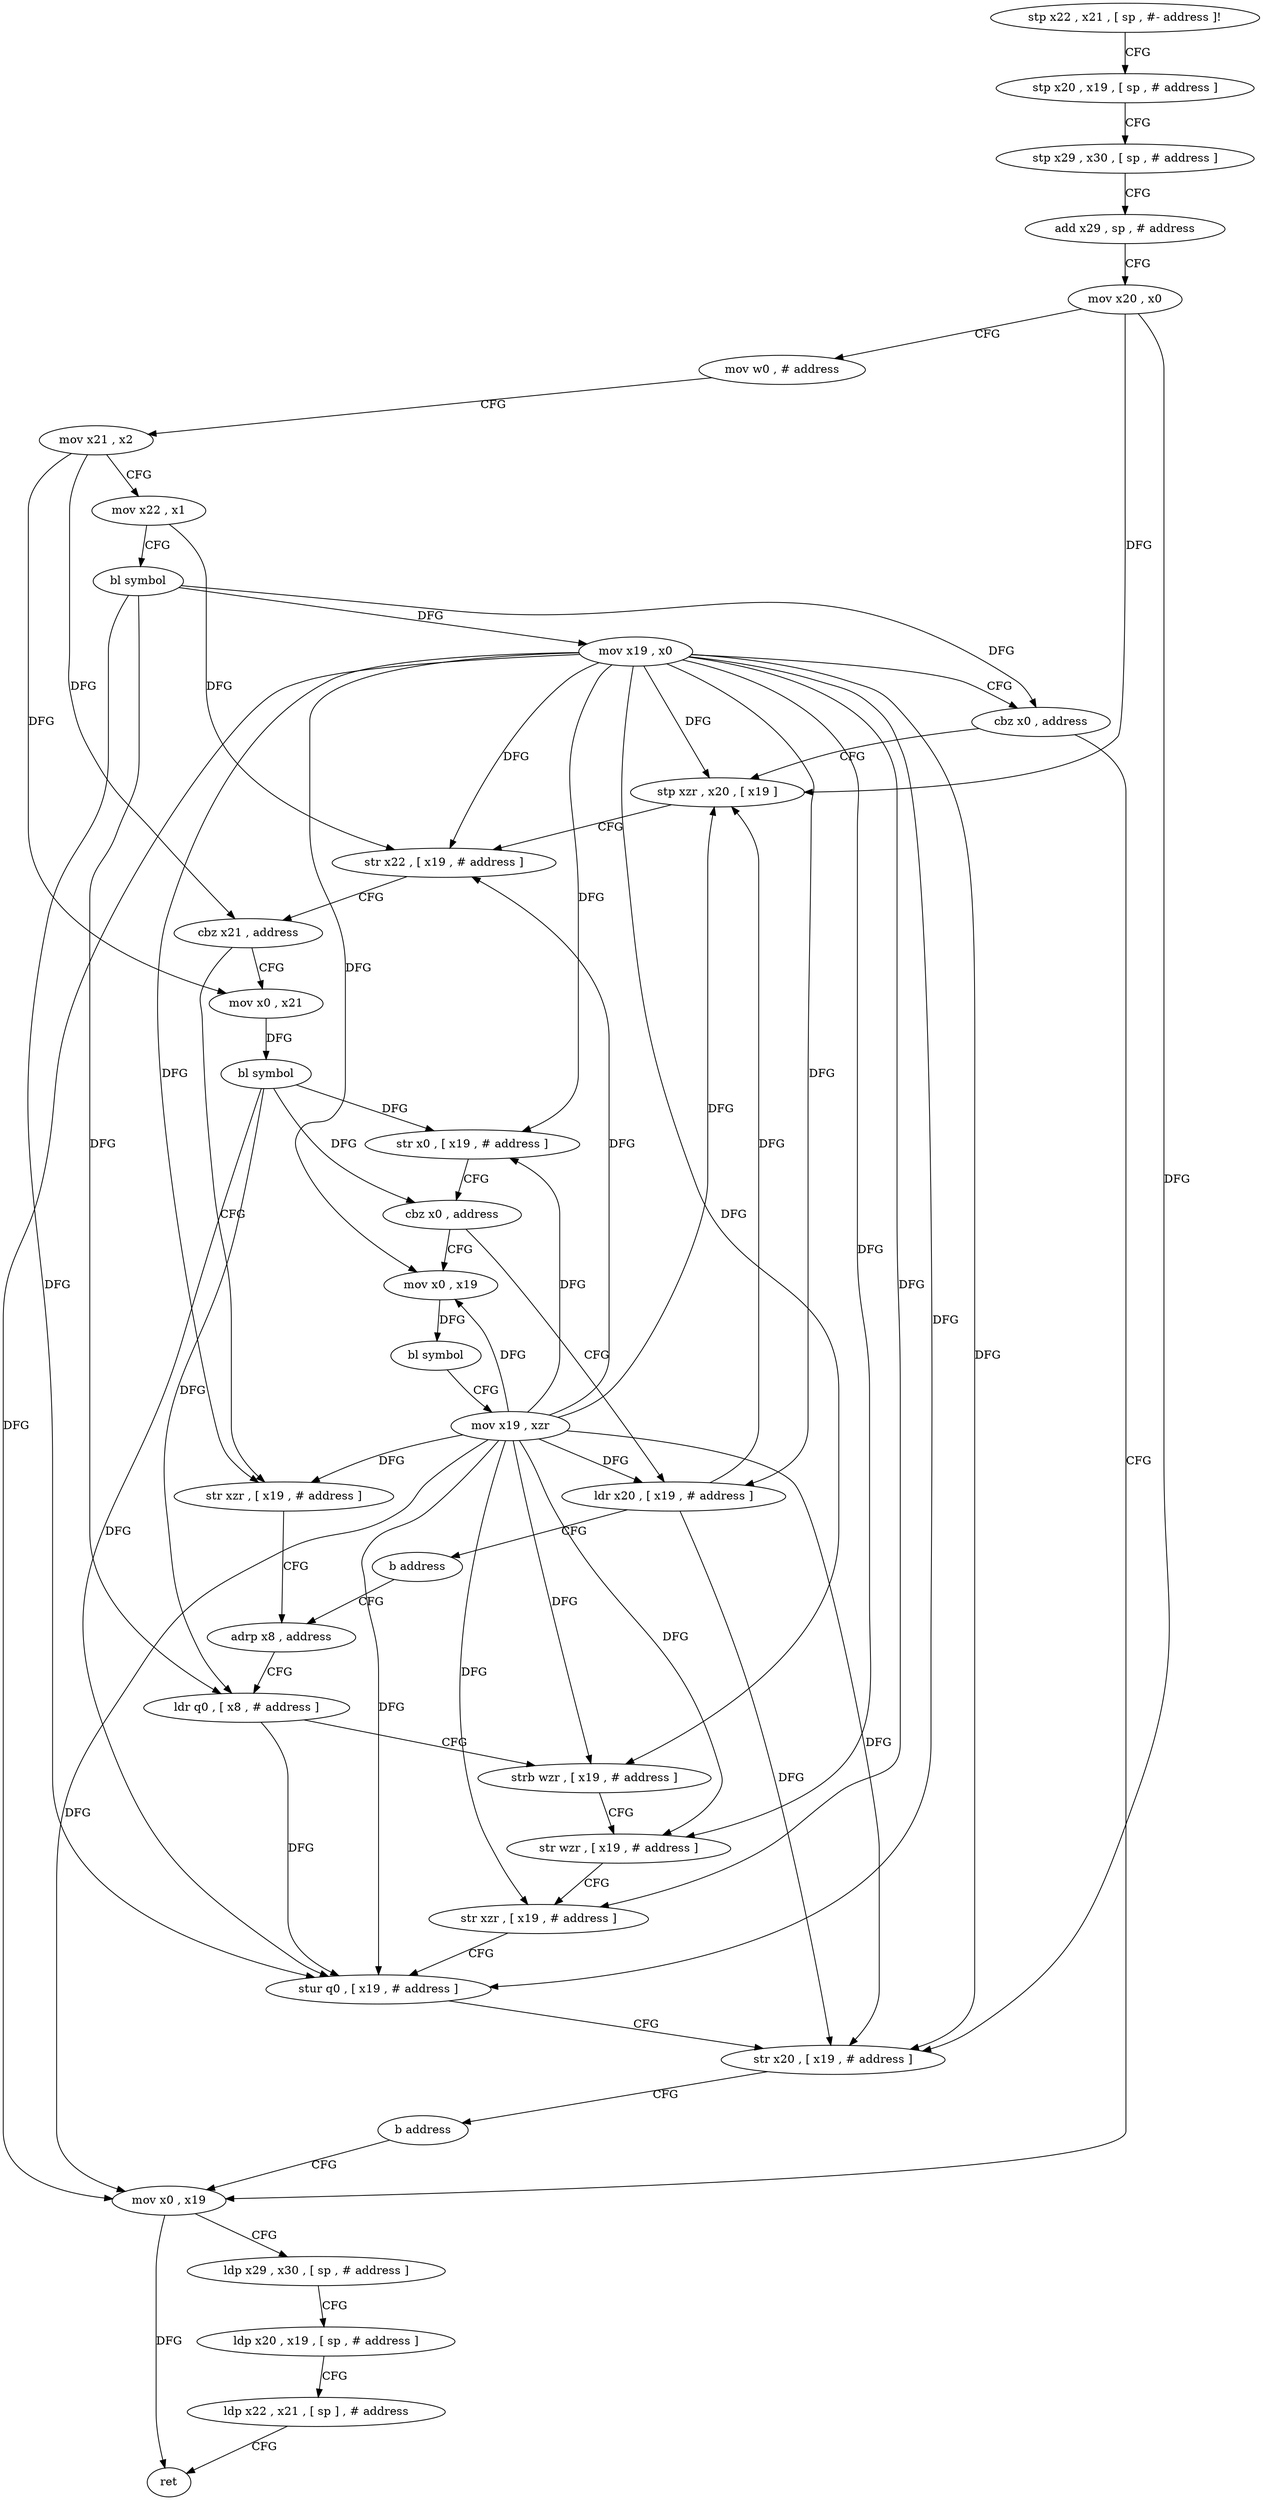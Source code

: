 digraph "func" {
"94700" [label = "stp x22 , x21 , [ sp , #- address ]!" ]
"94704" [label = "stp x20 , x19 , [ sp , # address ]" ]
"94708" [label = "stp x29 , x30 , [ sp , # address ]" ]
"94712" [label = "add x29 , sp , # address" ]
"94716" [label = "mov x20 , x0" ]
"94720" [label = "mov w0 , # address" ]
"94724" [label = "mov x21 , x2" ]
"94728" [label = "mov x22 , x1" ]
"94732" [label = "bl symbol" ]
"94736" [label = "mov x19 , x0" ]
"94740" [label = "cbz x0 , address" ]
"94828" [label = "mov x0 , x19" ]
"94744" [label = "stp xzr , x20 , [ x19 ]" ]
"94832" [label = "ldp x29 , x30 , [ sp , # address ]" ]
"94836" [label = "ldp x20 , x19 , [ sp , # address ]" ]
"94840" [label = "ldp x22 , x21 , [ sp ] , # address" ]
"94844" [label = "ret" ]
"94748" [label = "str x22 , [ x19 , # address ]" ]
"94752" [label = "cbz x21 , address" ]
"94780" [label = "str xzr , [ x19 , # address ]" ]
"94756" [label = "mov x0 , x21" ]
"94784" [label = "adrp x8 , address" ]
"94760" [label = "bl symbol" ]
"94764" [label = "str x0 , [ x19 , # address ]" ]
"94768" [label = "cbz x0 , address" ]
"94816" [label = "mov x0 , x19" ]
"94772" [label = "ldr x20 , [ x19 , # address ]" ]
"94820" [label = "bl symbol" ]
"94824" [label = "mov x19 , xzr" ]
"94776" [label = "b address" ]
"94788" [label = "ldr q0 , [ x8 , # address ]" ]
"94792" [label = "strb wzr , [ x19 , # address ]" ]
"94796" [label = "str wzr , [ x19 , # address ]" ]
"94800" [label = "str xzr , [ x19 , # address ]" ]
"94804" [label = "stur q0 , [ x19 , # address ]" ]
"94808" [label = "str x20 , [ x19 , # address ]" ]
"94812" [label = "b address" ]
"94700" -> "94704" [ label = "CFG" ]
"94704" -> "94708" [ label = "CFG" ]
"94708" -> "94712" [ label = "CFG" ]
"94712" -> "94716" [ label = "CFG" ]
"94716" -> "94720" [ label = "CFG" ]
"94716" -> "94744" [ label = "DFG" ]
"94716" -> "94808" [ label = "DFG" ]
"94720" -> "94724" [ label = "CFG" ]
"94724" -> "94728" [ label = "CFG" ]
"94724" -> "94752" [ label = "DFG" ]
"94724" -> "94756" [ label = "DFG" ]
"94728" -> "94732" [ label = "CFG" ]
"94728" -> "94748" [ label = "DFG" ]
"94732" -> "94736" [ label = "DFG" ]
"94732" -> "94740" [ label = "DFG" ]
"94732" -> "94788" [ label = "DFG" ]
"94732" -> "94804" [ label = "DFG" ]
"94736" -> "94740" [ label = "CFG" ]
"94736" -> "94828" [ label = "DFG" ]
"94736" -> "94744" [ label = "DFG" ]
"94736" -> "94748" [ label = "DFG" ]
"94736" -> "94780" [ label = "DFG" ]
"94736" -> "94764" [ label = "DFG" ]
"94736" -> "94792" [ label = "DFG" ]
"94736" -> "94796" [ label = "DFG" ]
"94736" -> "94800" [ label = "DFG" ]
"94736" -> "94804" [ label = "DFG" ]
"94736" -> "94808" [ label = "DFG" ]
"94736" -> "94816" [ label = "DFG" ]
"94736" -> "94772" [ label = "DFG" ]
"94740" -> "94828" [ label = "CFG" ]
"94740" -> "94744" [ label = "CFG" ]
"94828" -> "94832" [ label = "CFG" ]
"94828" -> "94844" [ label = "DFG" ]
"94744" -> "94748" [ label = "CFG" ]
"94832" -> "94836" [ label = "CFG" ]
"94836" -> "94840" [ label = "CFG" ]
"94840" -> "94844" [ label = "CFG" ]
"94748" -> "94752" [ label = "CFG" ]
"94752" -> "94780" [ label = "CFG" ]
"94752" -> "94756" [ label = "CFG" ]
"94780" -> "94784" [ label = "CFG" ]
"94756" -> "94760" [ label = "DFG" ]
"94784" -> "94788" [ label = "CFG" ]
"94760" -> "94764" [ label = "DFG" ]
"94760" -> "94768" [ label = "DFG" ]
"94760" -> "94788" [ label = "DFG" ]
"94760" -> "94804" [ label = "DFG" ]
"94764" -> "94768" [ label = "CFG" ]
"94768" -> "94816" [ label = "CFG" ]
"94768" -> "94772" [ label = "CFG" ]
"94816" -> "94820" [ label = "DFG" ]
"94772" -> "94776" [ label = "CFG" ]
"94772" -> "94744" [ label = "DFG" ]
"94772" -> "94808" [ label = "DFG" ]
"94820" -> "94824" [ label = "CFG" ]
"94824" -> "94828" [ label = "DFG" ]
"94824" -> "94744" [ label = "DFG" ]
"94824" -> "94780" [ label = "DFG" ]
"94824" -> "94792" [ label = "DFG" ]
"94824" -> "94796" [ label = "DFG" ]
"94824" -> "94800" [ label = "DFG" ]
"94824" -> "94816" [ label = "DFG" ]
"94824" -> "94748" [ label = "DFG" ]
"94824" -> "94764" [ label = "DFG" ]
"94824" -> "94804" [ label = "DFG" ]
"94824" -> "94808" [ label = "DFG" ]
"94824" -> "94772" [ label = "DFG" ]
"94776" -> "94784" [ label = "CFG" ]
"94788" -> "94792" [ label = "CFG" ]
"94788" -> "94804" [ label = "DFG" ]
"94792" -> "94796" [ label = "CFG" ]
"94796" -> "94800" [ label = "CFG" ]
"94800" -> "94804" [ label = "CFG" ]
"94804" -> "94808" [ label = "CFG" ]
"94808" -> "94812" [ label = "CFG" ]
"94812" -> "94828" [ label = "CFG" ]
}
